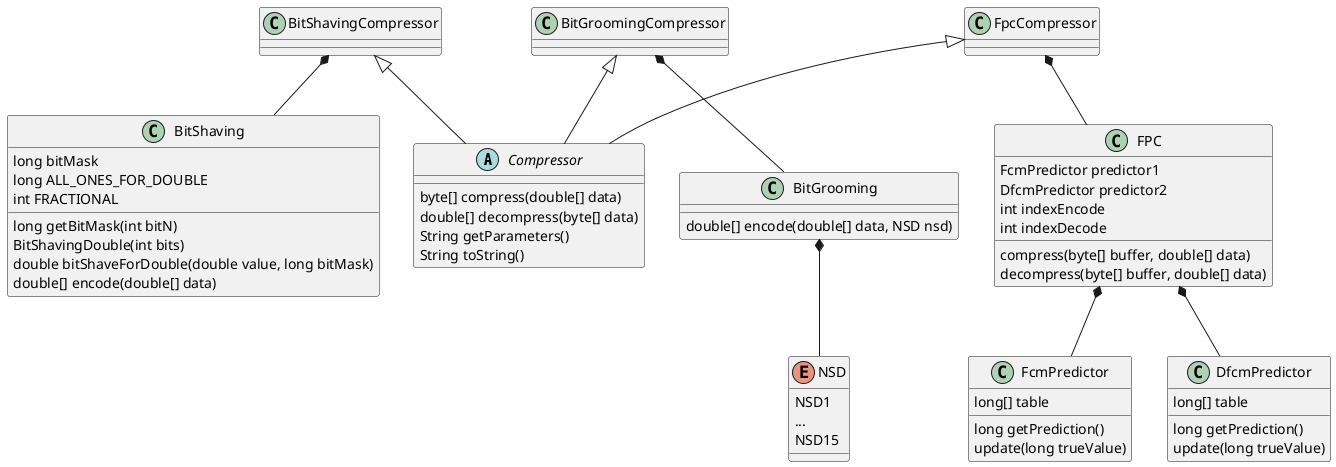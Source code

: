 @startuml
'https://plantuml.com/class-diagram

abstract class Compressor


BitShavingCompressor <|-- Compressor
BitGroomingCompressor <|-- Compressor
FpcCompressor <|-- Compressor

FPC *-- DfcmPredictor
FPC *--FcmPredictor
FpcCompressor *-- FPC
BitGrooming *-- NSD
BitGroomingCompressor *-- BitGrooming
BitShavingCompressor *-- BitShaving

abstract class Compressor {
byte[] compress(double[] data)
double[] decompress(byte[] data)
String getParameters()
String toString()
}

class FpcCompressor {

}

class BitGroomingCompressor {

}

class BitShavingCompressor {

}

class BitShaving{
long bitMask
long ALL_ONES_FOR_DOUBLE
int FRACTIONAL
long getBitMask(int bitN)
BitShavingDouble(int bits)
double bitShaveForDouble(double value, long bitMask)
double[] encode(double[] data)
}

class FPC {
FcmPredictor predictor1
DfcmPredictor predictor2
int indexEncode
int indexDecode
compress(byte[] buffer, double[] data)
decompress(byte[] buffer, double[] data)
}

class BitGrooming{
double[] encode(double[] data, NSD nsd)
}

enum NSD{
NSD1
...
NSD15
}

class FcmPredictor{
long[] table
long getPrediction()
update(long trueValue)
}
class DfcmPredictor{
long[] table
long getPrediction()
update(long trueValue)
}


@enduml